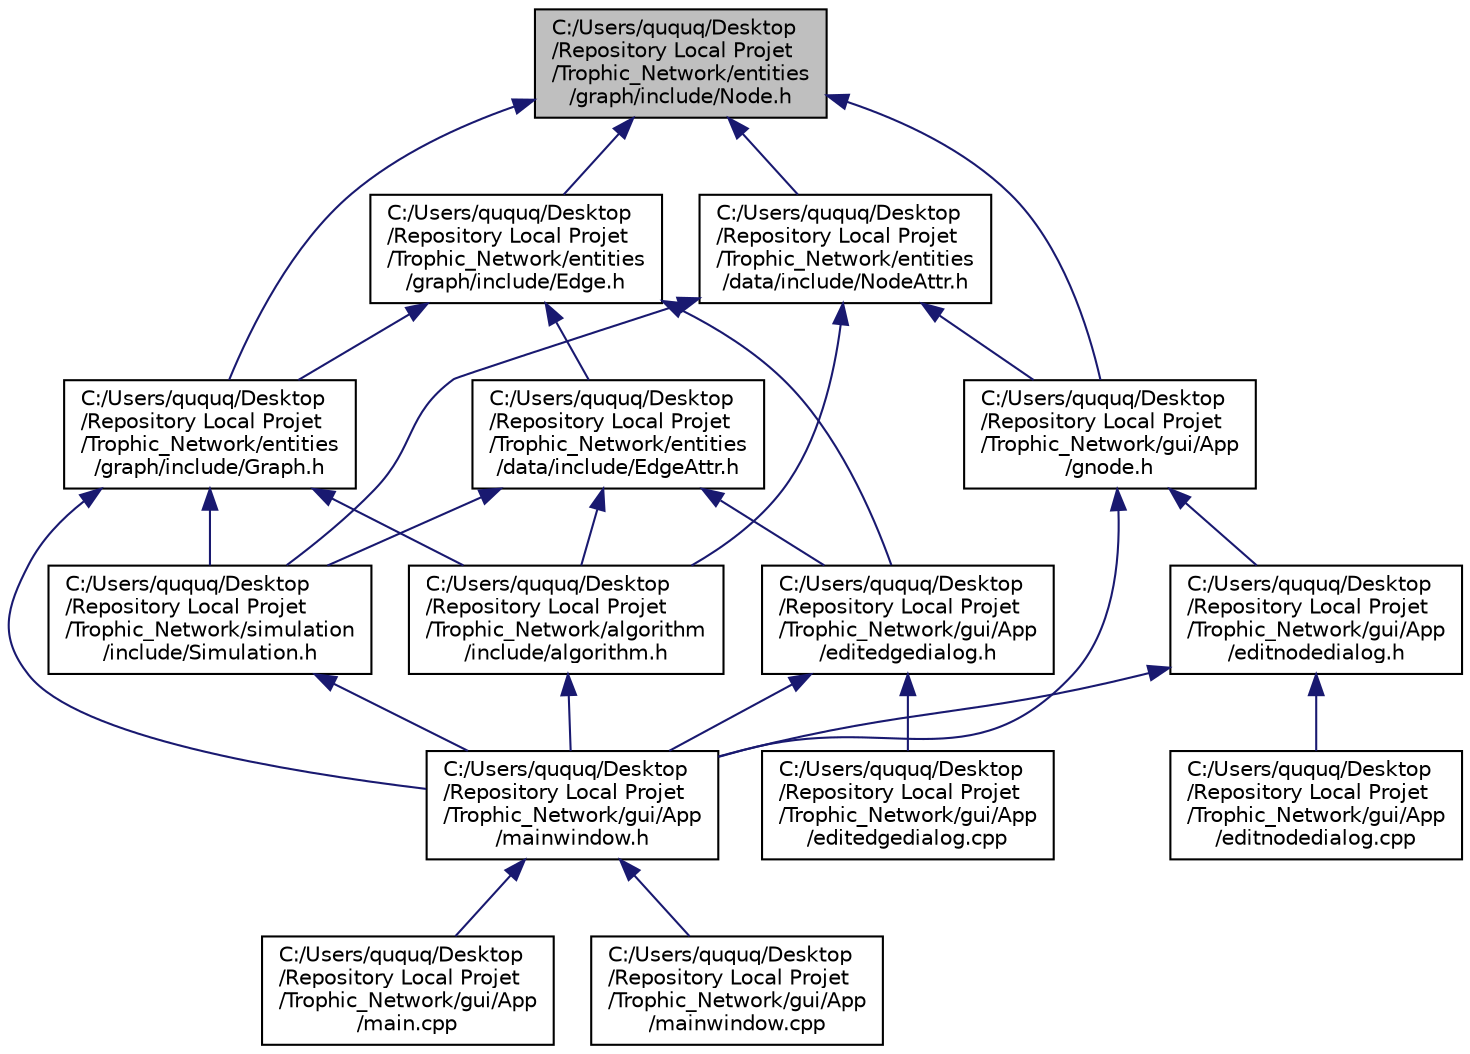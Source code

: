 digraph "C:/Users/ququq/Desktop/Repository Local Projet/Trophic_Network/entities/graph/include/Node.h"
{
  edge [fontname="Helvetica",fontsize="10",labelfontname="Helvetica",labelfontsize="10"];
  node [fontname="Helvetica",fontsize="10",shape=record];
  Node7 [label="C:/Users/ququq/Desktop\l/Repository Local Projet\l/Trophic_Network/entities\l/graph/include/Node.h",height=0.2,width=0.4,color="black", fillcolor="grey75", style="filled", fontcolor="black"];
  Node7 -> Node8 [dir="back",color="midnightblue",fontsize="10",style="solid"];
  Node8 [label="C:/Users/ququq/Desktop\l/Repository Local Projet\l/Trophic_Network/entities\l/graph/include/Graph.h",height=0.2,width=0.4,color="black", fillcolor="white", style="filled",URL="$_graph_8h.html",tooltip="Header Graph. "];
  Node8 -> Node9 [dir="back",color="midnightblue",fontsize="10",style="solid"];
  Node9 [label="C:/Users/ququq/Desktop\l/Repository Local Projet\l/Trophic_Network/algorithm\l/include/algorithm.h",height=0.2,width=0.4,color="black", fillcolor="white", style="filled",URL="$algorithm_8h.html"];
  Node9 -> Node10 [dir="back",color="midnightblue",fontsize="10",style="solid"];
  Node10 [label="C:/Users/ququq/Desktop\l/Repository Local Projet\l/Trophic_Network/gui/App\l/mainwindow.h",height=0.2,width=0.4,color="black", fillcolor="white", style="filled",URL="$mainwindow_8h.html"];
  Node10 -> Node11 [dir="back",color="midnightblue",fontsize="10",style="solid"];
  Node11 [label="C:/Users/ququq/Desktop\l/Repository Local Projet\l/Trophic_Network/gui/App\l/main.cpp",height=0.2,width=0.4,color="black", fillcolor="white", style="filled",URL="$main_8cpp.html"];
  Node10 -> Node12 [dir="back",color="midnightblue",fontsize="10",style="solid"];
  Node12 [label="C:/Users/ququq/Desktop\l/Repository Local Projet\l/Trophic_Network/gui/App\l/mainwindow.cpp",height=0.2,width=0.4,color="black", fillcolor="white", style="filled",URL="$mainwindow_8cpp.html"];
  Node8 -> Node10 [dir="back",color="midnightblue",fontsize="10",style="solid"];
  Node8 -> Node13 [dir="back",color="midnightblue",fontsize="10",style="solid"];
  Node13 [label="C:/Users/ququq/Desktop\l/Repository Local Projet\l/Trophic_Network/simulation\l/include/Simulation.h",height=0.2,width=0.4,color="black", fillcolor="white", style="filled",URL="$_simulation_8h.html",tooltip="Header Graph. "];
  Node13 -> Node10 [dir="back",color="midnightblue",fontsize="10",style="solid"];
  Node7 -> Node14 [dir="back",color="midnightblue",fontsize="10",style="solid"];
  Node14 [label="C:/Users/ququq/Desktop\l/Repository Local Projet\l/Trophic_Network/entities\l/graph/include/Edge.h",height=0.2,width=0.4,color="black", fillcolor="white", style="filled",URL="$_edge_8h.html",tooltip="Header Edge. "];
  Node14 -> Node8 [dir="back",color="midnightblue",fontsize="10",style="solid"];
  Node14 -> Node15 [dir="back",color="midnightblue",fontsize="10",style="solid"];
  Node15 [label="C:/Users/ququq/Desktop\l/Repository Local Projet\l/Trophic_Network/entities\l/data/include/EdgeAttr.h",height=0.2,width=0.4,color="black", fillcolor="white", style="filled",URL="$_edge_attr_8h.html"];
  Node15 -> Node9 [dir="back",color="midnightblue",fontsize="10",style="solid"];
  Node15 -> Node16 [dir="back",color="midnightblue",fontsize="10",style="solid"];
  Node16 [label="C:/Users/ququq/Desktop\l/Repository Local Projet\l/Trophic_Network/gui/App\l/editedgedialog.h",height=0.2,width=0.4,color="black", fillcolor="white", style="filled",URL="$editedgedialog_8h.html"];
  Node16 -> Node17 [dir="back",color="midnightblue",fontsize="10",style="solid"];
  Node17 [label="C:/Users/ququq/Desktop\l/Repository Local Projet\l/Trophic_Network/gui/App\l/editedgedialog.cpp",height=0.2,width=0.4,color="black", fillcolor="white", style="filled",URL="$editedgedialog_8cpp.html"];
  Node16 -> Node10 [dir="back",color="midnightblue",fontsize="10",style="solid"];
  Node15 -> Node13 [dir="back",color="midnightblue",fontsize="10",style="solid"];
  Node14 -> Node16 [dir="back",color="midnightblue",fontsize="10",style="solid"];
  Node7 -> Node18 [dir="back",color="midnightblue",fontsize="10",style="solid"];
  Node18 [label="C:/Users/ququq/Desktop\l/Repository Local Projet\l/Trophic_Network/entities\l/data/include/NodeAttr.h",height=0.2,width=0.4,color="black", fillcolor="white", style="filled",URL="$_node_attr_8h.html"];
  Node18 -> Node9 [dir="back",color="midnightblue",fontsize="10",style="solid"];
  Node18 -> Node19 [dir="back",color="midnightblue",fontsize="10",style="solid"];
  Node19 [label="C:/Users/ququq/Desktop\l/Repository Local Projet\l/Trophic_Network/gui/App\l/gnode.h",height=0.2,width=0.4,color="black", fillcolor="white", style="filled",URL="$gnode_8h.html"];
  Node19 -> Node20 [dir="back",color="midnightblue",fontsize="10",style="solid"];
  Node20 [label="C:/Users/ququq/Desktop\l/Repository Local Projet\l/Trophic_Network/gui/App\l/editnodedialog.h",height=0.2,width=0.4,color="black", fillcolor="white", style="filled",URL="$editnodedialog_8h.html"];
  Node20 -> Node21 [dir="back",color="midnightblue",fontsize="10",style="solid"];
  Node21 [label="C:/Users/ququq/Desktop\l/Repository Local Projet\l/Trophic_Network/gui/App\l/editnodedialog.cpp",height=0.2,width=0.4,color="black", fillcolor="white", style="filled",URL="$editnodedialog_8cpp.html"];
  Node20 -> Node10 [dir="back",color="midnightblue",fontsize="10",style="solid"];
  Node19 -> Node10 [dir="back",color="midnightblue",fontsize="10",style="solid"];
  Node18 -> Node13 [dir="back",color="midnightblue",fontsize="10",style="solid"];
  Node7 -> Node19 [dir="back",color="midnightblue",fontsize="10",style="solid"];
}
